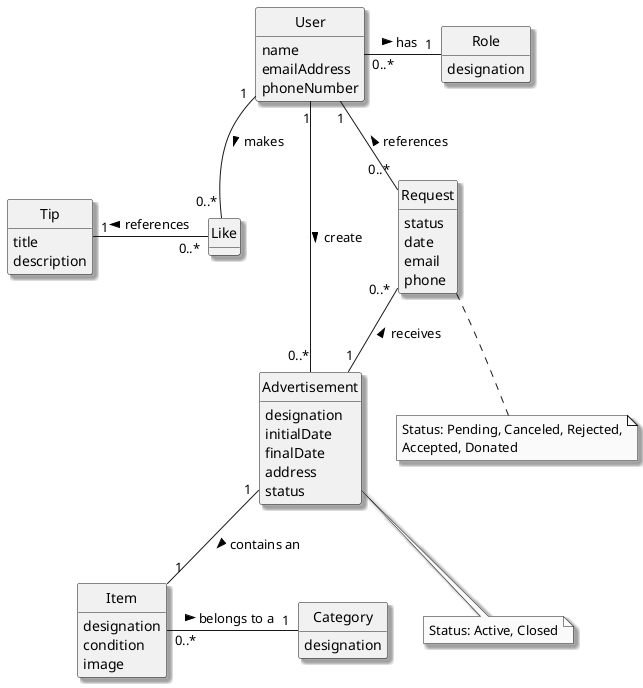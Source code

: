 

@startuml
skinparam monochrome true
skinparam packageStyle rectangle
skinparam shadowing true
'skinparam linetype ortho
skinparam classAttributeIconSize 0
hide circle
hide methods
'left to right direction

class User {
    name
    emailAddress
    phoneNumber
}

class Role {
    designation
}

class Item {
    designation
    condition
    image
}

class Category {
    designation
}

class Advertisement{
    designation
    initialDate
    finalDate
    address
    status
    '(active, closed)
}

class Request {
    status
    '(pending, canceled, rejected, accepted, donated)
    date
    email
    phone
}

note bottom of Request
Status: Pending, Canceled, Rejected,
Accepted, Donated
endnote

class Tip {
    title
    description
}

class Like {
}



note bottom of Advertisement
Status: Active, Closed
endnote

Item "0..*" -left- "1" Category : belongs to a \t >
Advertisement "1" -- "1" Item : contains an \t >
User "1" -- "0..*" Advertisement : create >
User "1" -- "0..*" Request : references <
Request "0..*" -- "1" Advertisement : receives <
User "1" -- "0..*" Like : makes >
Like "0..*" -left- "1" Tip : references >
"User" "0..*" - "1" Role : has \t >
@enduml